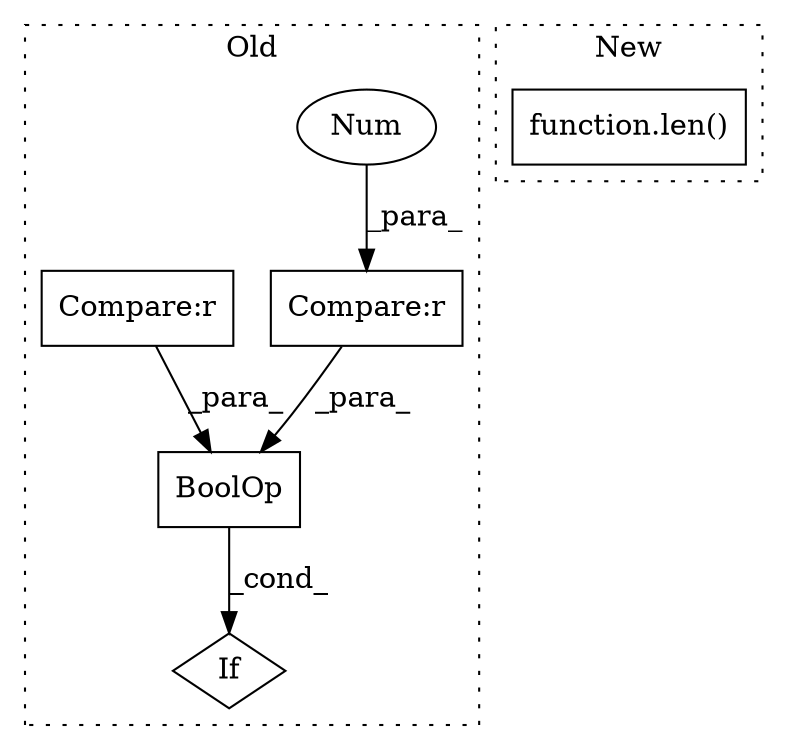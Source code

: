 digraph G {
subgraph cluster0 {
1 [label="BoolOp" a="72" s="12635" l="30" shape="box"];
3 [label="If" a="96" s="12632,12665" l="3,14" shape="diamond"];
4 [label="Compare:r" a="40" s="12635" l="13" shape="box"];
5 [label="Num" a="76" s="12647" l="1" shape="ellipse"];
6 [label="Compare:r" a="40" s="12653" l="12" shape="box"];
label = "Old";
style="dotted";
}
subgraph cluster1 {
2 [label="function.len()" a="75" s="4677,4685" l="4,1" shape="box"];
label = "New";
style="dotted";
}
1 -> 3 [label="_cond_"];
4 -> 1 [label="_para_"];
5 -> 4 [label="_para_"];
6 -> 1 [label="_para_"];
}